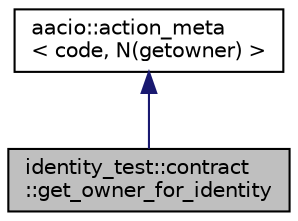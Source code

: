 digraph "identity_test::contract::get_owner_for_identity"
{
  edge [fontname="Helvetica",fontsize="10",labelfontname="Helvetica",labelfontsize="10"];
  node [fontname="Helvetica",fontsize="10",shape=record];
  Node2 [label="identity_test::contract\l::get_owner_for_identity",height=0.2,width=0.4,color="black", fillcolor="grey75", style="filled", fontcolor="black"];
  Node3 -> Node2 [dir="back",color="midnightblue",fontsize="10",style="solid",fontname="Helvetica"];
  Node3 [label="aacio::action_meta\l\< code, N(getowner) \>",height=0.2,width=0.4,color="black", fillcolor="white", style="filled",URL="$structaacio_1_1action__meta.html"];
}
